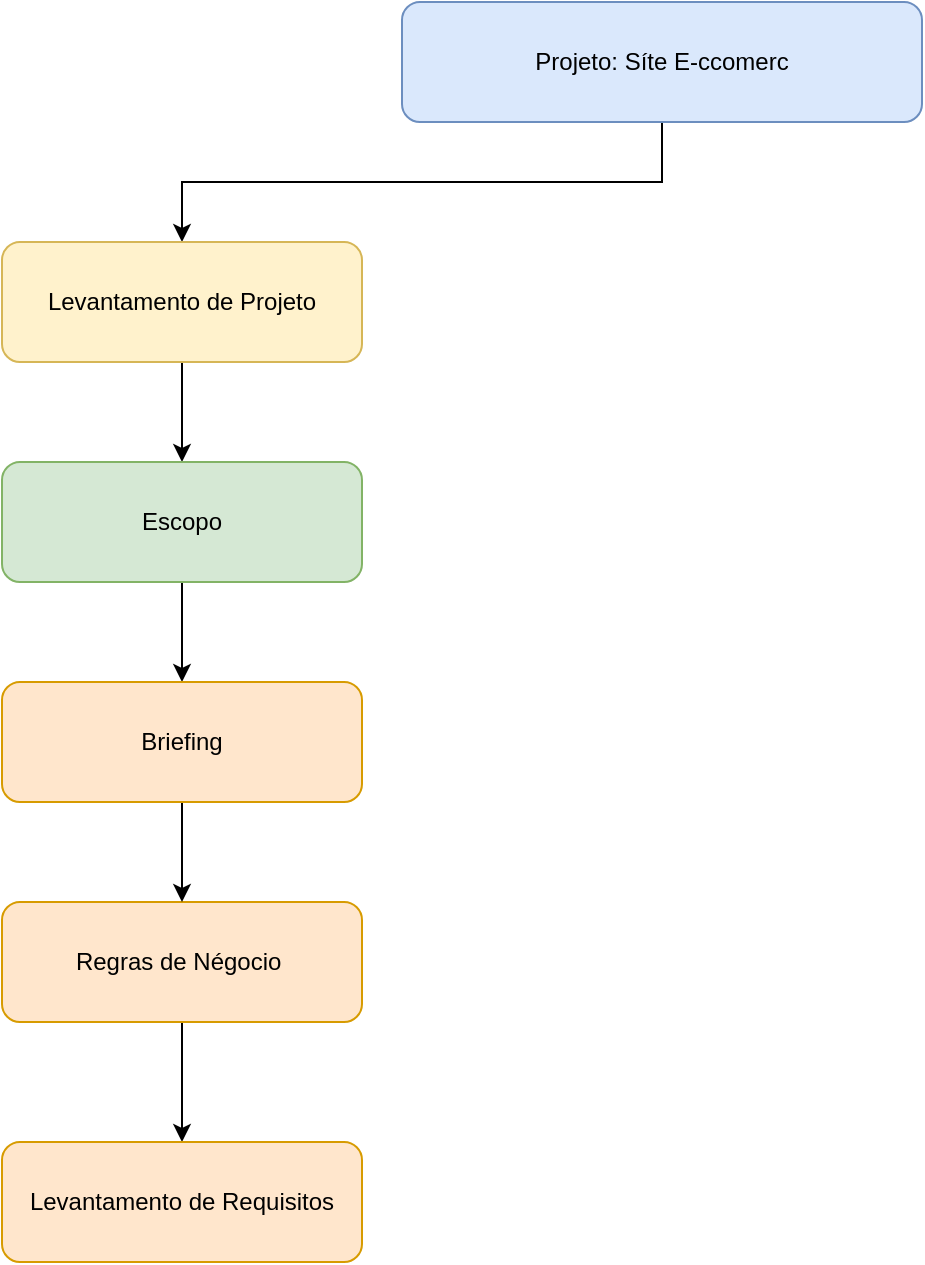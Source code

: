 <mxfile version="24.8.1">
  <diagram name="Página-1" id="bFxpSZQwQ4sQWxXILlFT">
    <mxGraphModel dx="1426" dy="791" grid="1" gridSize="10" guides="1" tooltips="1" connect="1" arrows="1" fold="1" page="1" pageScale="1" pageWidth="827" pageHeight="1169" math="0" shadow="0">
      <root>
        <mxCell id="0" />
        <mxCell id="1" parent="0" />
        <mxCell id="PYaK-F818x8rUzXND0XR-12" style="edgeStyle=orthogonalEdgeStyle;rounded=0;orthogonalLoop=1;jettySize=auto;html=1;exitX=0.5;exitY=1;exitDx=0;exitDy=0;entryX=0.5;entryY=0;entryDx=0;entryDy=0;" edge="1" parent="1" source="PYaK-F818x8rUzXND0XR-1" target="PYaK-F818x8rUzXND0XR-2">
          <mxGeometry relative="1" as="geometry" />
        </mxCell>
        <mxCell id="PYaK-F818x8rUzXND0XR-1" value="Projeto: Síte E-ccomerc" style="rounded=1;whiteSpace=wrap;html=1;fillColor=#dae8fc;strokeColor=#6c8ebf;" vertex="1" parent="1">
          <mxGeometry x="240" y="50" width="260" height="60" as="geometry" />
        </mxCell>
        <mxCell id="PYaK-F818x8rUzXND0XR-8" style="edgeStyle=orthogonalEdgeStyle;rounded=0;orthogonalLoop=1;jettySize=auto;html=1;exitX=0.5;exitY=1;exitDx=0;exitDy=0;entryX=0.5;entryY=0;entryDx=0;entryDy=0;" edge="1" parent="1" source="PYaK-F818x8rUzXND0XR-2" target="PYaK-F818x8rUzXND0XR-3">
          <mxGeometry relative="1" as="geometry" />
        </mxCell>
        <mxCell id="PYaK-F818x8rUzXND0XR-2" value="Levantamento de Projeto" style="rounded=1;whiteSpace=wrap;html=1;fillColor=#fff2cc;strokeColor=#d6b656;" vertex="1" parent="1">
          <mxGeometry x="40" y="170" width="180" height="60" as="geometry" />
        </mxCell>
        <mxCell id="PYaK-F818x8rUzXND0XR-9" style="edgeStyle=orthogonalEdgeStyle;rounded=0;orthogonalLoop=1;jettySize=auto;html=1;exitX=0.5;exitY=1;exitDx=0;exitDy=0;entryX=0.5;entryY=0;entryDx=0;entryDy=0;" edge="1" parent="1" source="PYaK-F818x8rUzXND0XR-3" target="PYaK-F818x8rUzXND0XR-7">
          <mxGeometry relative="1" as="geometry" />
        </mxCell>
        <mxCell id="PYaK-F818x8rUzXND0XR-3" value="Escopo" style="rounded=1;whiteSpace=wrap;html=1;fillColor=#d5e8d4;strokeColor=#82b366;" vertex="1" parent="1">
          <mxGeometry x="40" y="280" width="180" height="60" as="geometry" />
        </mxCell>
        <mxCell id="PYaK-F818x8rUzXND0XR-11" style="edgeStyle=orthogonalEdgeStyle;rounded=0;orthogonalLoop=1;jettySize=auto;html=1;exitX=0.5;exitY=1;exitDx=0;exitDy=0;entryX=0.5;entryY=0;entryDx=0;entryDy=0;" edge="1" parent="1" source="PYaK-F818x8rUzXND0XR-4" target="PYaK-F818x8rUzXND0XR-5">
          <mxGeometry relative="1" as="geometry" />
        </mxCell>
        <mxCell id="PYaK-F818x8rUzXND0XR-4" value="Regras de Négocio&amp;nbsp;" style="rounded=1;whiteSpace=wrap;html=1;fillColor=#ffe6cc;strokeColor=#d79b00;" vertex="1" parent="1">
          <mxGeometry x="40" y="500" width="180" height="60" as="geometry" />
        </mxCell>
        <mxCell id="PYaK-F818x8rUzXND0XR-5" value="Levantamento de Requisitos" style="rounded=1;whiteSpace=wrap;html=1;fillColor=#ffe6cc;strokeColor=#d79b00;" vertex="1" parent="1">
          <mxGeometry x="40" y="620" width="180" height="60" as="geometry" />
        </mxCell>
        <mxCell id="PYaK-F818x8rUzXND0XR-10" style="edgeStyle=orthogonalEdgeStyle;rounded=0;orthogonalLoop=1;jettySize=auto;html=1;exitX=0.5;exitY=1;exitDx=0;exitDy=0;entryX=0.5;entryY=0;entryDx=0;entryDy=0;" edge="1" parent="1" source="PYaK-F818x8rUzXND0XR-7" target="PYaK-F818x8rUzXND0XR-4">
          <mxGeometry relative="1" as="geometry" />
        </mxCell>
        <mxCell id="PYaK-F818x8rUzXND0XR-7" value="Briefing" style="rounded=1;whiteSpace=wrap;html=1;fillColor=#ffe6cc;strokeColor=#d79b00;" vertex="1" parent="1">
          <mxGeometry x="40" y="390" width="180" height="60" as="geometry" />
        </mxCell>
      </root>
    </mxGraphModel>
  </diagram>
</mxfile>

